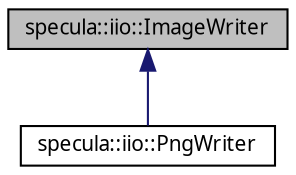 digraph "specula::iio::ImageWriter"
{
 // LATEX_PDF_SIZE
  bgcolor="transparent";
  edge [fontname="Iosevka",fontsize="10",labelfontname="Iosevka",labelfontsize="10"];
  node [fontname="Iosevka",fontsize="10",shape=record];
  Node1 [label="specula::iio::ImageWriter",height=0.2,width=0.4,color="black", fillcolor="grey75", style="filled", fontcolor="black",tooltip="Base image writer class."];
  Node1 -> Node2 [dir="back",color="midnightblue",fontsize="10",style="solid",fontname="Iosevka"];
  Node2 [label="specula::iio::PngWriter",height=0.2,width=0.4,color="black",URL="$classspecula_1_1iio_1_1PngWriter.html",tooltip="PNG image writer class."];
}
